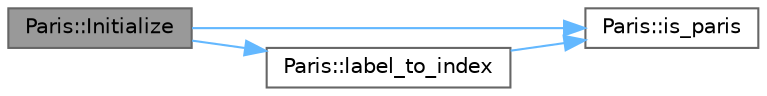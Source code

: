 digraph "Paris::Initialize"
{
 // LATEX_PDF_SIZE
  bgcolor="transparent";
  edge [fontname=Helvetica,fontsize=10,labelfontname=Helvetica,labelfontsize=10];
  node [fontname=Helvetica,fontsize=10,shape=box,height=0.2,width=0.4];
  rankdir="LR";
  Node1 [id="Node000001",label="Paris::Initialize",height=0.2,width=0.4,color="gray40", fillcolor="grey60", style="filled", fontcolor="black",tooltip=" "];
  Node1 -> Node2 [id="edge1_Node000001_Node000002",color="steelblue1",style="solid",tooltip=" "];
  Node2 [id="Node000002",label="Paris::is_paris",height=0.2,width=0.4,color="grey40", fillcolor="white", style="filled",URL="$class_paris.html#a5e84a66240e195c7743f8c8dae84f800",tooltip=" "];
  Node1 -> Node3 [id="edge2_Node000001_Node000003",color="steelblue1",style="solid",tooltip=" "];
  Node3 [id="Node000003",label="Paris::label_to_index",height=0.2,width=0.4,color="grey40", fillcolor="white", style="filled",URL="$class_paris.html#a060a9d4c6345e7b73ac62ad5aee1bd23",tooltip=" "];
  Node3 -> Node2 [id="edge3_Node000003_Node000002",color="steelblue1",style="solid",tooltip=" "];
}
